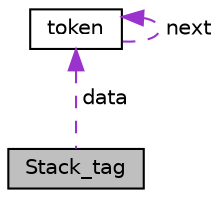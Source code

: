 digraph "Stack_tag"
{
 // LATEX_PDF_SIZE
  edge [fontname="Helvetica",fontsize="10",labelfontname="Helvetica",labelfontsize="10"];
  node [fontname="Helvetica",fontsize="10",shape=record];
  Node1 [label="Stack_tag",height=0.2,width=0.4,color="black", fillcolor="grey75", style="filled", fontcolor="black",tooltip=" "];
  Node2 -> Node1 [dir="back",color="darkorchid3",fontsize="10",style="dashed",label=" data" ];
  Node2 [label="token",height=0.2,width=0.4,color="black", fillcolor="white", style="filled",URL="$structtoken.html",tooltip=" "];
  Node2 -> Node2 [dir="back",color="darkorchid3",fontsize="10",style="dashed",label=" next" ];
}
